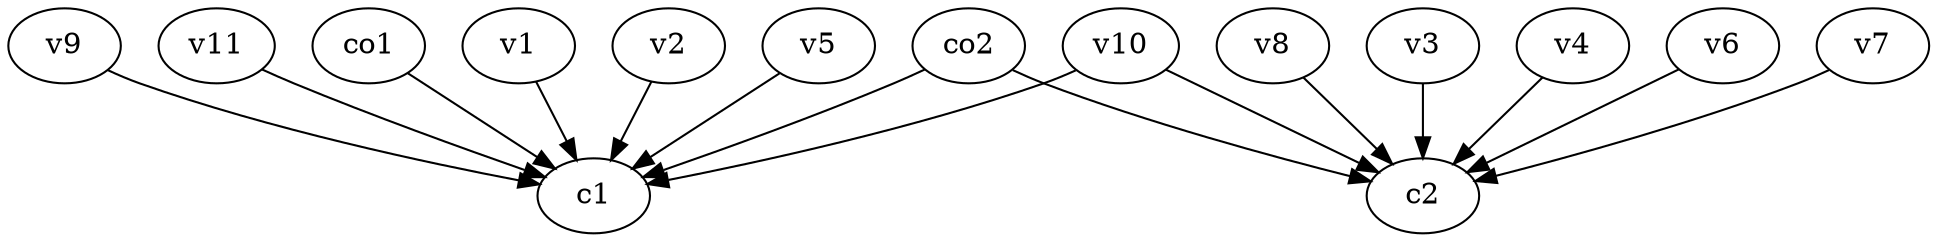 strict digraph  {
c1;
c2;
v1;
v2;
v3;
v4;
v5;
v6;
v7;
v8;
v9;
v10;
v11;
co1;
co2;
v1 -> c1  [weight=1];
v2 -> c1  [weight=1];
v3 -> c2  [weight=1];
v4 -> c2  [weight=1];
v5 -> c1  [weight=1];
v6 -> c2  [weight=1];
v7 -> c2  [weight=1];
v8 -> c2  [weight=1];
v9 -> c1  [weight=1];
v10 -> c2  [weight=1];
v10 -> c1  [weight=1];
v11 -> c1  [weight=1];
co1 -> c1  [weight=1];
co2 -> c2  [weight=1];
co2 -> c1  [weight=1];
}
